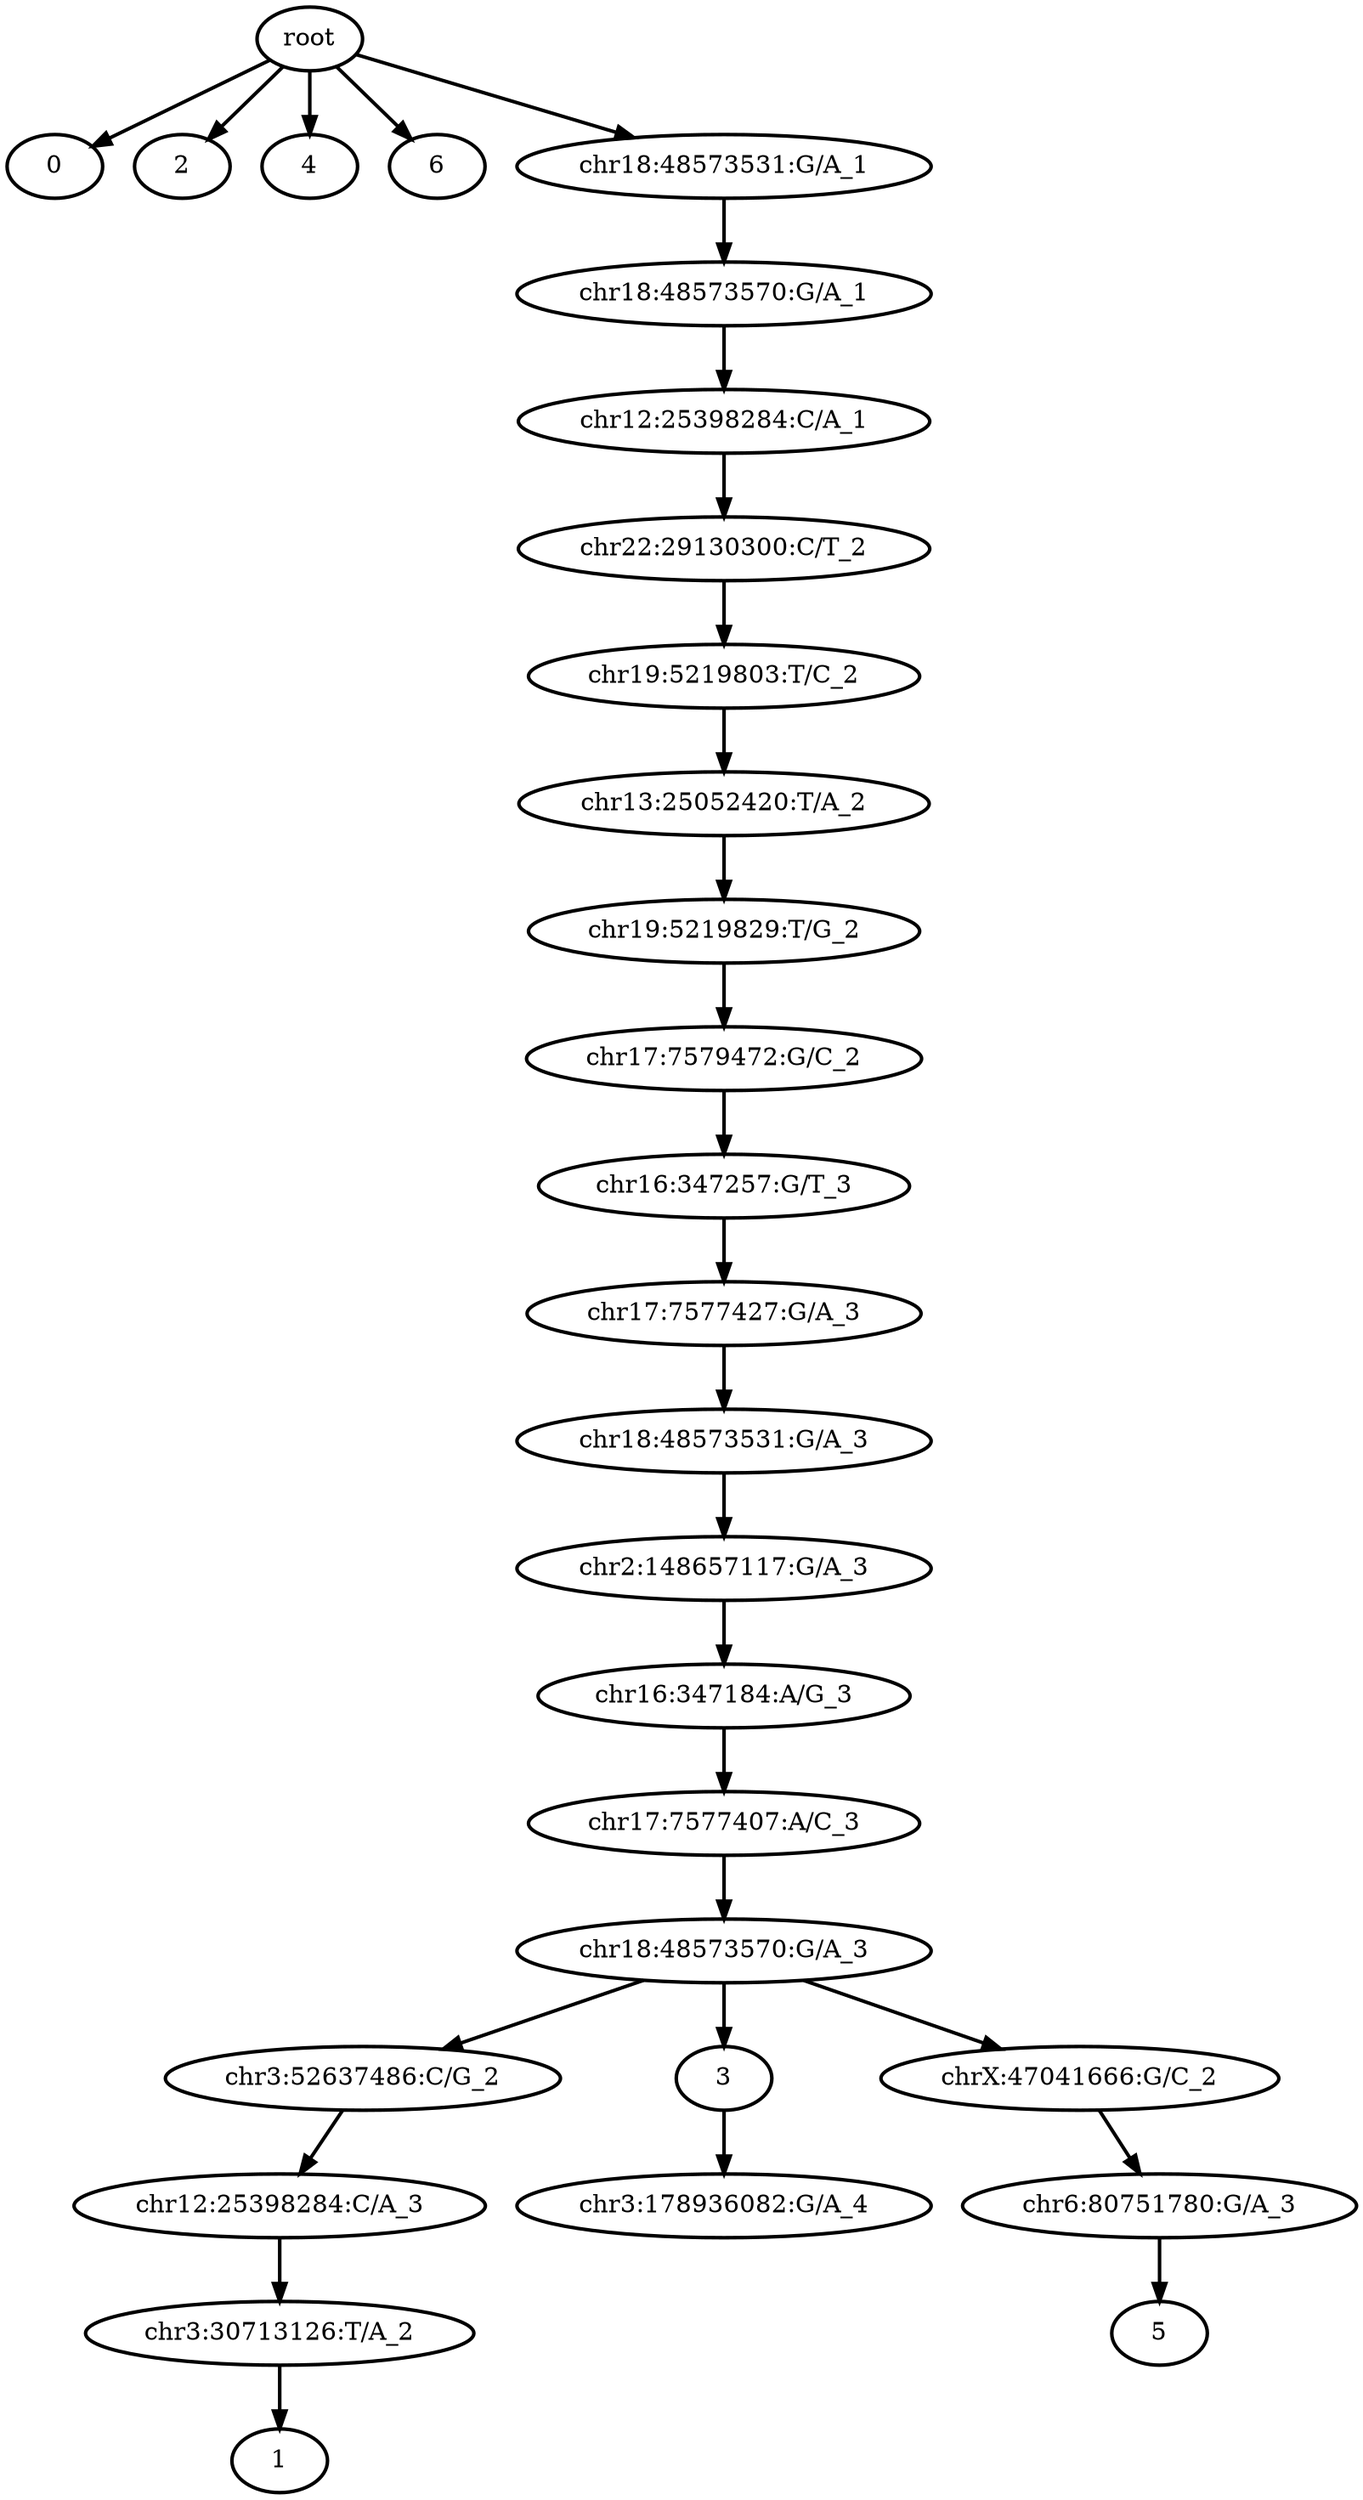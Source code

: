 digraph N {
	overlap="false"
	rankdir="TB"
	0 [label="root", style="bold"];
	1 [label="0", style="bold"];
	2 [label="chr3:52637486:C/G_2", style="bold"];
	3 [label="chr12:25398284:C/A_3", style="bold"];
	4 [label="chr3:30713126:T/A_2", style="bold"];
	5 [label="1", style="bold"];
	6 [label="2", style="bold"];
	7 [label="3", style="bold"];
	8 [label="4", style="bold"];
	9 [label="chrX:47041666:G/C_2", style="bold"];
	10 [label="chr6:80751780:G/A_3", style="bold"];
	11 [label="5", style="bold"];
	12 [label="6", style="bold"];
	13 [label="chr3:178936082:G/A_4", style="bold"];
	14 [label="chr22:29130300:C/T_2", style="bold"];
	15 [label="chr19:5219803:T/C_2", style="bold"];
	16 [label="chr13:25052420:T/A_2", style="bold"];
	17 [label="chr19:5219829:T/G_2", style="bold"];
	18 [label="chr17:7579472:G/C_2", style="bold"];
	19 [label="chr16:347257:G/T_3", style="bold"];
	20 [label="chr17:7577427:G/A_3", style="bold"];
	21 [label="chr18:48573531:G/A_3", style="bold"];
	22 [label="chr2:148657117:G/A_3", style="bold"];
	23 [label="chr16:347184:A/G_3", style="bold"];
	24 [label="chr17:7577407:A/C_3", style="bold"];
	25 [label="chr18:48573570:G/A_3", style="bold"];
	26 [label="chr18:48573531:G/A_1", style="bold"];
	27 [label="chr18:48573570:G/A_1", style="bold"];
	28 [label="chr12:25398284:C/A_1", style="bold"];
	0 -> 1 [style="bold"];
	0 -> 6 [style="bold"];
	0 -> 8 [style="bold"];
	0 -> 12 [style="bold"];
	0 -> 26 [style="bold"];
	2 -> 3 [style="bold"];
	3 -> 4 [style="bold"];
	4 -> 5 [style="bold"];
	7 -> 13 [style="bold"];
	9 -> 10 [style="bold"];
	10 -> 11 [style="bold"];
	14 -> 15 [style="bold"];
	15 -> 16 [style="bold"];
	16 -> 17 [style="bold"];
	17 -> 18 [style="bold"];
	18 -> 19 [style="bold"];
	19 -> 20 [style="bold"];
	20 -> 21 [style="bold"];
	21 -> 22 [style="bold"];
	22 -> 23 [style="bold"];
	23 -> 24 [style="bold"];
	24 -> 25 [style="bold"];
	25 -> 2 [style="bold"];
	25 -> 7 [style="bold"];
	25 -> 9 [style="bold"];
	26 -> 27 [style="bold"];
	27 -> 28 [style="bold"];
	28 -> 14 [style="bold"];
}